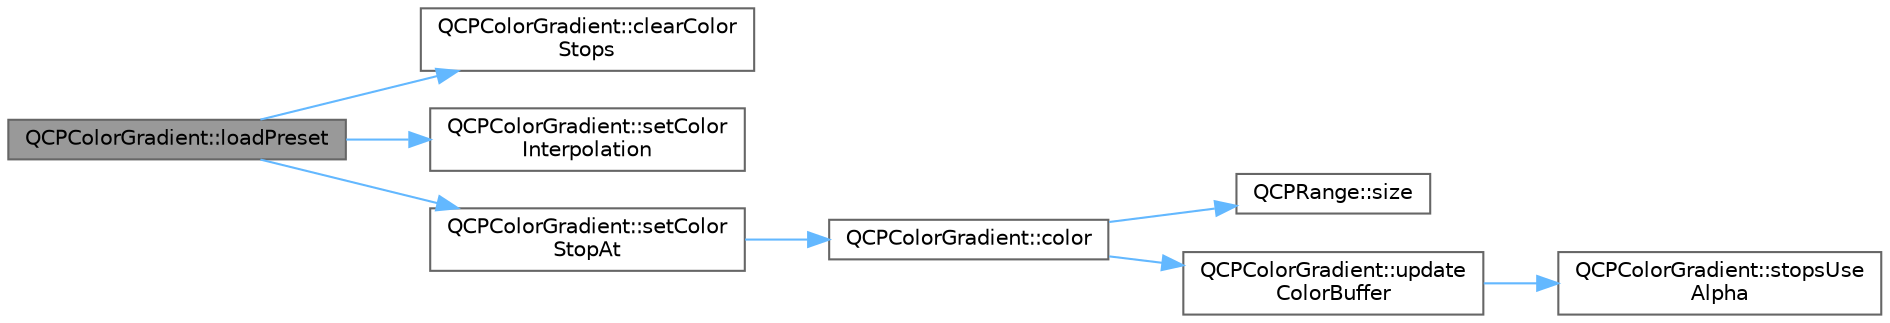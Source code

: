 digraph "QCPColorGradient::loadPreset"
{
 // LATEX_PDF_SIZE
  bgcolor="transparent";
  edge [fontname=Helvetica,fontsize=10,labelfontname=Helvetica,labelfontsize=10];
  node [fontname=Helvetica,fontsize=10,shape=box,height=0.2,width=0.4];
  rankdir="LR";
  Node1 [label="QCPColorGradient::loadPreset",height=0.2,width=0.4,color="gray40", fillcolor="grey60", style="filled", fontcolor="black",tooltip=" "];
  Node1 -> Node2 [color="steelblue1",style="solid"];
  Node2 [label="QCPColorGradient::clearColor\lStops",height=0.2,width=0.4,color="grey40", fillcolor="white", style="filled",URL="$class_q_c_p_color_gradient.html#a939213e85f0d1279519d555c5fcfb6ad",tooltip=" "];
  Node1 -> Node3 [color="steelblue1",style="solid"];
  Node3 [label="QCPColorGradient::setColor\lInterpolation",height=0.2,width=0.4,color="grey40", fillcolor="white", style="filled",URL="$class_q_c_p_color_gradient.html#aa13fda86406e1d896a465a409ae63b38",tooltip=" "];
  Node1 -> Node4 [color="steelblue1",style="solid"];
  Node4 [label="QCPColorGradient::setColor\lStopAt",height=0.2,width=0.4,color="grey40", fillcolor="white", style="filled",URL="$class_q_c_p_color_gradient.html#a3b48be5e78079db1bb2a1188a4c3390e",tooltip=" "];
  Node4 -> Node5 [color="steelblue1",style="solid"];
  Node5 [label="QCPColorGradient::color",height=0.2,width=0.4,color="grey40", fillcolor="white", style="filled",URL="$class_q_c_p_color_gradient.html#a0599545c859268b025d2060dea741cea",tooltip=" "];
  Node5 -> Node6 [color="steelblue1",style="solid"];
  Node6 [label="QCPRange::size",height=0.2,width=0.4,color="grey40", fillcolor="white", style="filled",URL="$class_q_c_p_range.html#a62326e7cc4316b96df6a60813230e63f",tooltip=" "];
  Node5 -> Node7 [color="steelblue1",style="solid"];
  Node7 [label="QCPColorGradient::update\lColorBuffer",height=0.2,width=0.4,color="grey40", fillcolor="white", style="filled",URL="$class_q_c_p_color_gradient.html#a353f15ab3ab586eebf1f6b58c3e2707b",tooltip=" "];
  Node7 -> Node8 [color="steelblue1",style="solid"];
  Node8 [label="QCPColorGradient::stopsUse\lAlpha",height=0.2,width=0.4,color="grey40", fillcolor="white", style="filled",URL="$class_q_c_p_color_gradient.html#a137b368ea8829a871974add6e4883c71",tooltip=" "];
}
